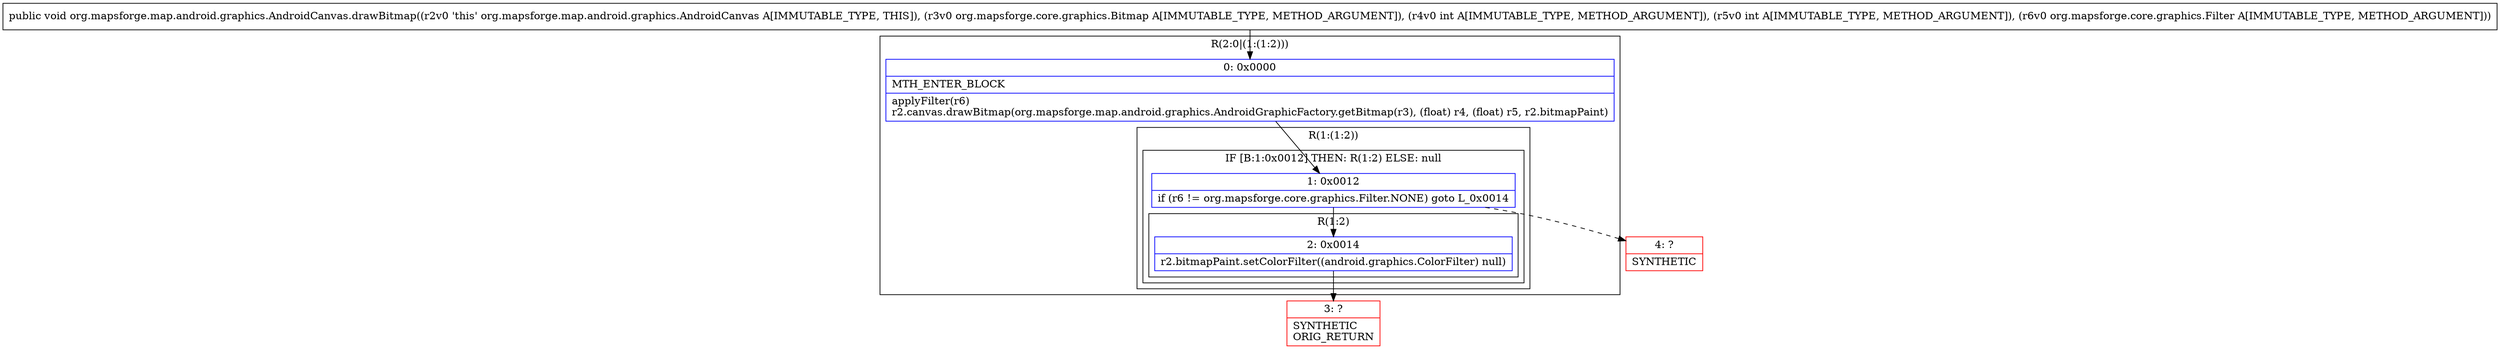 digraph "CFG fororg.mapsforge.map.android.graphics.AndroidCanvas.drawBitmap(Lorg\/mapsforge\/core\/graphics\/Bitmap;IILorg\/mapsforge\/core\/graphics\/Filter;)V" {
subgraph cluster_Region_34134977 {
label = "R(2:0|(1:(1:2)))";
node [shape=record,color=blue];
Node_0 [shape=record,label="{0\:\ 0x0000|MTH_ENTER_BLOCK\l|applyFilter(r6)\lr2.canvas.drawBitmap(org.mapsforge.map.android.graphics.AndroidGraphicFactory.getBitmap(r3), (float) r4, (float) r5, r2.bitmapPaint)\l}"];
subgraph cluster_Region_1563119161 {
label = "R(1:(1:2))";
node [shape=record,color=blue];
subgraph cluster_IfRegion_1583274677 {
label = "IF [B:1:0x0012] THEN: R(1:2) ELSE: null";
node [shape=record,color=blue];
Node_1 [shape=record,label="{1\:\ 0x0012|if (r6 != org.mapsforge.core.graphics.Filter.NONE) goto L_0x0014\l}"];
subgraph cluster_Region_751065057 {
label = "R(1:2)";
node [shape=record,color=blue];
Node_2 [shape=record,label="{2\:\ 0x0014|r2.bitmapPaint.setColorFilter((android.graphics.ColorFilter) null)\l}"];
}
}
}
}
Node_3 [shape=record,color=red,label="{3\:\ ?|SYNTHETIC\lORIG_RETURN\l}"];
Node_4 [shape=record,color=red,label="{4\:\ ?|SYNTHETIC\l}"];
MethodNode[shape=record,label="{public void org.mapsforge.map.android.graphics.AndroidCanvas.drawBitmap((r2v0 'this' org.mapsforge.map.android.graphics.AndroidCanvas A[IMMUTABLE_TYPE, THIS]), (r3v0 org.mapsforge.core.graphics.Bitmap A[IMMUTABLE_TYPE, METHOD_ARGUMENT]), (r4v0 int A[IMMUTABLE_TYPE, METHOD_ARGUMENT]), (r5v0 int A[IMMUTABLE_TYPE, METHOD_ARGUMENT]), (r6v0 org.mapsforge.core.graphics.Filter A[IMMUTABLE_TYPE, METHOD_ARGUMENT])) }"];
MethodNode -> Node_0;
Node_0 -> Node_1;
Node_1 -> Node_2;
Node_1 -> Node_4[style=dashed];
Node_2 -> Node_3;
}

